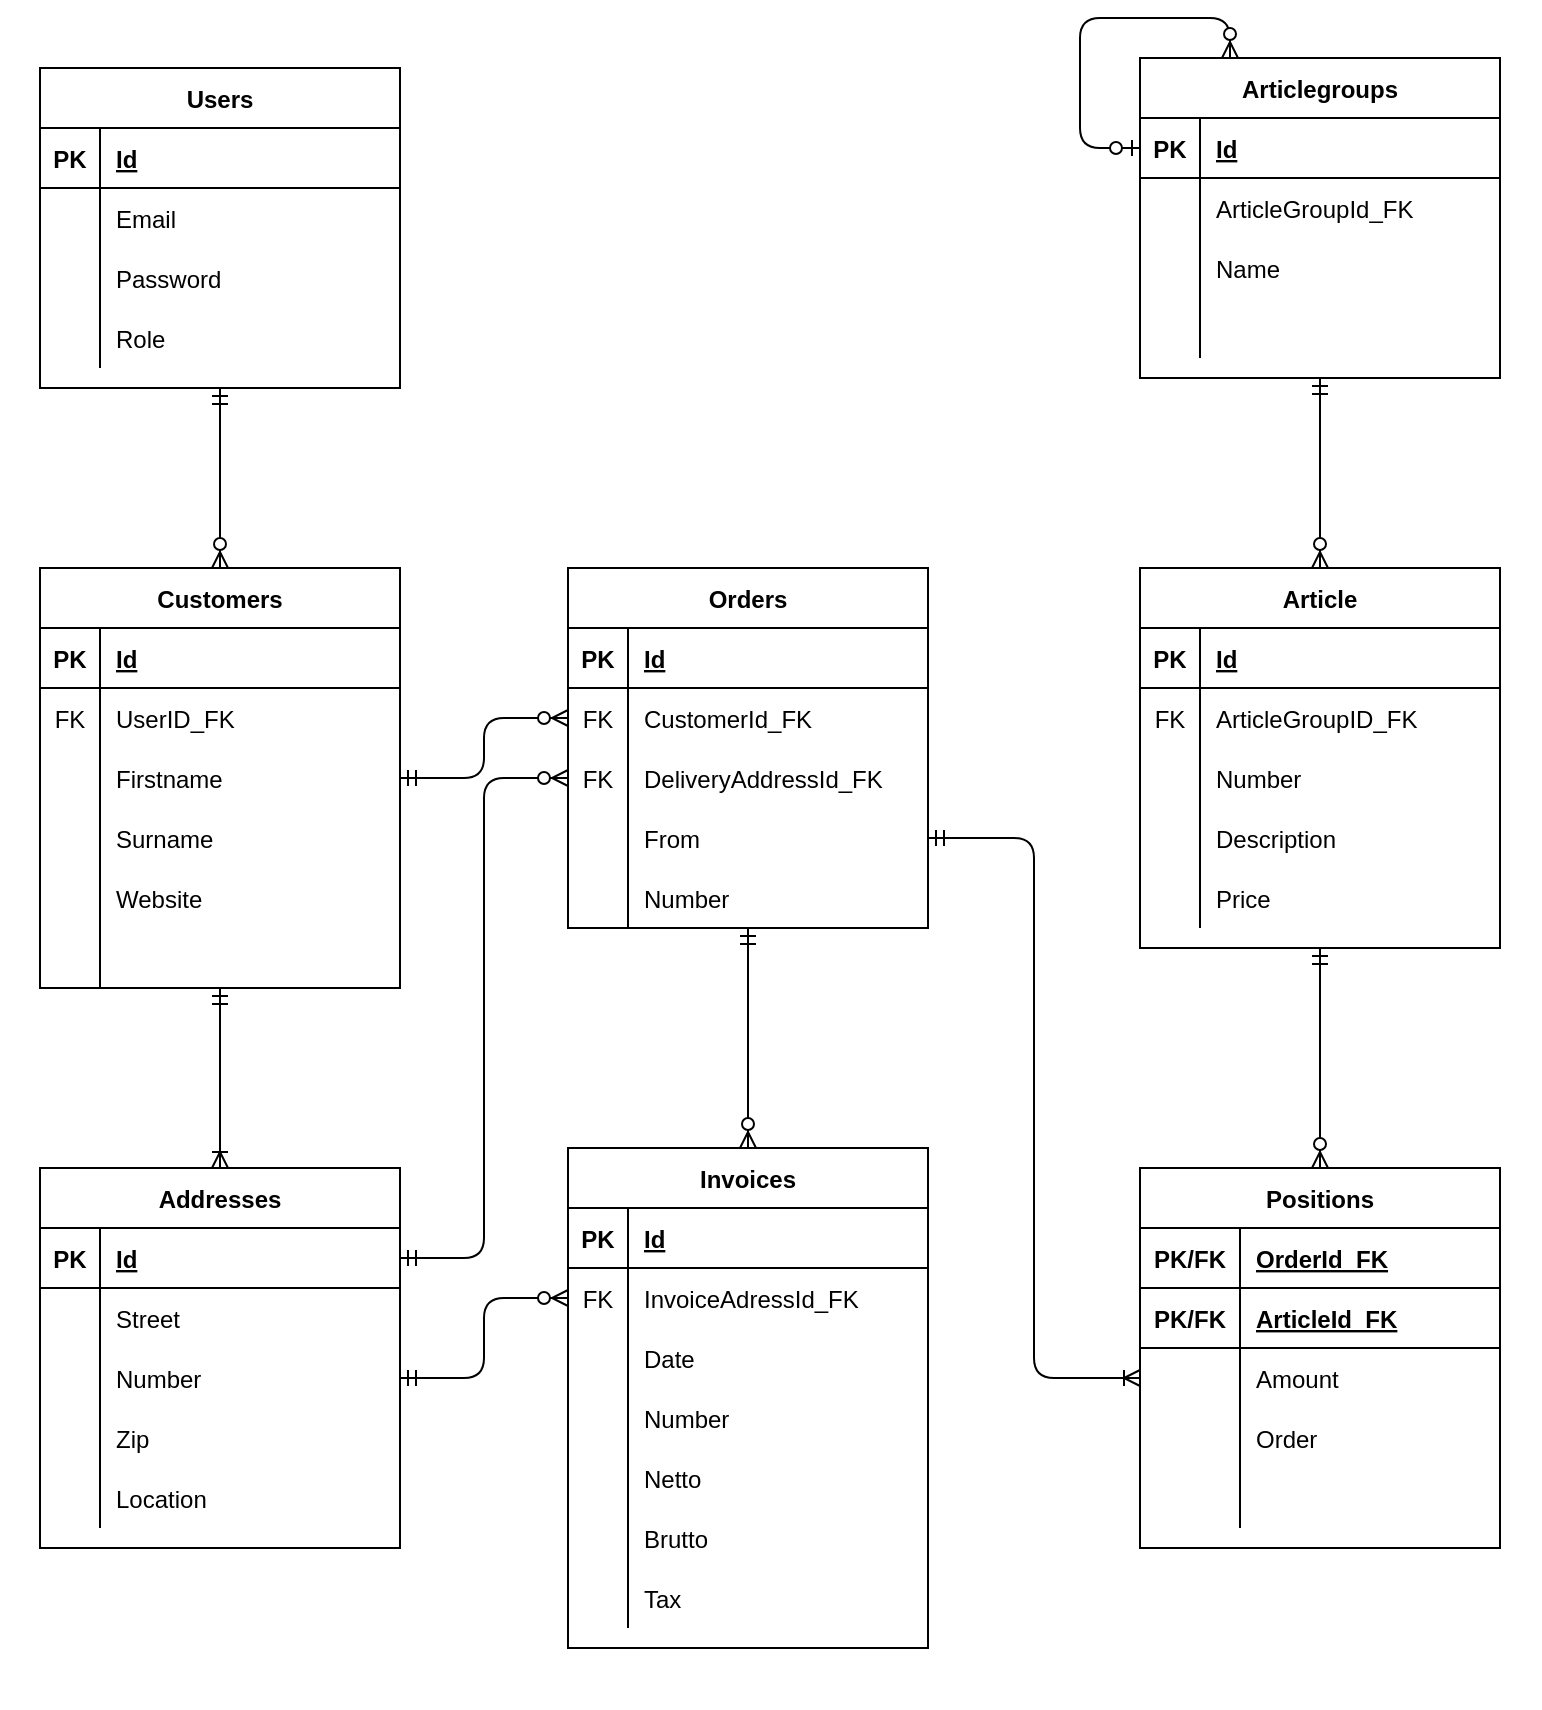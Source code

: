 <mxfile version="14.6.13" type="device"><diagram id="Kxcb5mPNRNc-xJMmo9NH" name="Page-1"><mxGraphModel dx="1086" dy="966" grid="1" gridSize="10" guides="1" tooltips="1" connect="1" arrows="1" fold="1" page="1" pageScale="1" pageWidth="827" pageHeight="1169" background="#FFFFFF" math="0" shadow="0"><root><mxCell id="0"/><mxCell id="1" parent="0"/><mxCell id="Qz95WVvhDqMkeUcf7Vux-3" value="" style="whiteSpace=wrap;html=1;strokeColor=none;" vertex="1" parent="1"><mxGeometry x="40" y="40" width="770" height="850" as="geometry"/></mxCell><mxCell id="u5Si4nMv4X4CJEKf9-_6-3" style="edgeStyle=orthogonalEdgeStyle;orthogonalLoop=1;jettySize=auto;html=1;exitX=0.5;exitY=1;exitDx=0;exitDy=0;entryX=0.5;entryY=0;entryDx=0;entryDy=0;startArrow=ERmandOne;startFill=0;endArrow=ERzeroToMany;endFill=1;" parent="1" source="sY8IPtH4UnmS44psFLrr-1" target="sY8IPtH4UnmS44psFLrr-14" edge="1"><mxGeometry relative="1" as="geometry"/></mxCell><mxCell id="sY8IPtH4UnmS44psFLrr-1" value="Users" style="shape=table;startSize=30;container=1;collapsible=1;childLayout=tableLayout;fixedRows=1;rowLines=0;fontStyle=1;align=center;resizeLast=1;" parent="1" vertex="1"><mxGeometry x="60" y="70" width="180" height="160" as="geometry"/></mxCell><mxCell id="sY8IPtH4UnmS44psFLrr-2" value="" style="shape=partialRectangle;collapsible=0;dropTarget=0;pointerEvents=0;fillColor=none;top=0;left=0;bottom=1;right=0;points=[[0,0.5],[1,0.5]];portConstraint=eastwest;" parent="sY8IPtH4UnmS44psFLrr-1" vertex="1"><mxGeometry y="30" width="180" height="30" as="geometry"/></mxCell><mxCell id="sY8IPtH4UnmS44psFLrr-3" value="PK" style="shape=partialRectangle;connectable=0;fillColor=none;top=0;left=0;bottom=0;right=0;fontStyle=1;overflow=hidden;" parent="sY8IPtH4UnmS44psFLrr-2" vertex="1"><mxGeometry width="30" height="30" as="geometry"/></mxCell><mxCell id="sY8IPtH4UnmS44psFLrr-4" value="Id" style="shape=partialRectangle;connectable=0;fillColor=none;top=0;left=0;bottom=0;right=0;align=left;spacingLeft=6;fontStyle=5;overflow=hidden;" parent="sY8IPtH4UnmS44psFLrr-2" vertex="1"><mxGeometry x="30" width="150" height="30" as="geometry"/></mxCell><mxCell id="sY8IPtH4UnmS44psFLrr-5" value="" style="shape=partialRectangle;collapsible=0;dropTarget=0;pointerEvents=0;fillColor=none;top=0;left=0;bottom=0;right=0;points=[[0,0.5],[1,0.5]];portConstraint=eastwest;" parent="sY8IPtH4UnmS44psFLrr-1" vertex="1"><mxGeometry y="60" width="180" height="30" as="geometry"/></mxCell><mxCell id="sY8IPtH4UnmS44psFLrr-6" value="" style="shape=partialRectangle;connectable=0;fillColor=none;top=0;left=0;bottom=0;right=0;editable=1;overflow=hidden;" parent="sY8IPtH4UnmS44psFLrr-5" vertex="1"><mxGeometry width="30" height="30" as="geometry"/></mxCell><mxCell id="sY8IPtH4UnmS44psFLrr-7" value="Email" style="shape=partialRectangle;connectable=0;fillColor=none;top=0;left=0;bottom=0;right=0;align=left;spacingLeft=6;overflow=hidden;" parent="sY8IPtH4UnmS44psFLrr-5" vertex="1"><mxGeometry x="30" width="150" height="30" as="geometry"/></mxCell><mxCell id="sY8IPtH4UnmS44psFLrr-8" value="" style="shape=partialRectangle;collapsible=0;dropTarget=0;pointerEvents=0;fillColor=none;top=0;left=0;bottom=0;right=0;points=[[0,0.5],[1,0.5]];portConstraint=eastwest;" parent="sY8IPtH4UnmS44psFLrr-1" vertex="1"><mxGeometry y="90" width="180" height="30" as="geometry"/></mxCell><mxCell id="sY8IPtH4UnmS44psFLrr-9" value="" style="shape=partialRectangle;connectable=0;fillColor=none;top=0;left=0;bottom=0;right=0;editable=1;overflow=hidden;" parent="sY8IPtH4UnmS44psFLrr-8" vertex="1"><mxGeometry width="30" height="30" as="geometry"/></mxCell><mxCell id="sY8IPtH4UnmS44psFLrr-10" value="Password" style="shape=partialRectangle;connectable=0;fillColor=none;top=0;left=0;bottom=0;right=0;align=left;spacingLeft=6;overflow=hidden;" parent="sY8IPtH4UnmS44psFLrr-8" vertex="1"><mxGeometry x="30" width="150" height="30" as="geometry"/></mxCell><mxCell id="sY8IPtH4UnmS44psFLrr-11" value="" style="shape=partialRectangle;collapsible=0;dropTarget=0;pointerEvents=0;fillColor=none;top=0;left=0;bottom=0;right=0;points=[[0,0.5],[1,0.5]];portConstraint=eastwest;" parent="sY8IPtH4UnmS44psFLrr-1" vertex="1"><mxGeometry y="120" width="180" height="30" as="geometry"/></mxCell><mxCell id="sY8IPtH4UnmS44psFLrr-12" value="" style="shape=partialRectangle;connectable=0;fillColor=none;top=0;left=0;bottom=0;right=0;editable=1;overflow=hidden;" parent="sY8IPtH4UnmS44psFLrr-11" vertex="1"><mxGeometry width="30" height="30" as="geometry"/></mxCell><mxCell id="sY8IPtH4UnmS44psFLrr-13" value="Role" style="shape=partialRectangle;connectable=0;fillColor=none;top=0;left=0;bottom=0;right=0;align=left;spacingLeft=6;overflow=hidden;" parent="sY8IPtH4UnmS44psFLrr-11" vertex="1"><mxGeometry x="30" width="150" height="30" as="geometry"/></mxCell><mxCell id="sY8IPtH4UnmS44psFLrr-14" value="Customers" style="shape=table;startSize=30;container=1;collapsible=1;childLayout=tableLayout;fixedRows=1;rowLines=0;fontStyle=1;align=center;resizeLast=1;" parent="1" vertex="1"><mxGeometry x="60" y="320" width="180" height="210" as="geometry"/></mxCell><mxCell id="sY8IPtH4UnmS44psFLrr-15" value="" style="shape=partialRectangle;collapsible=0;dropTarget=0;pointerEvents=0;fillColor=none;top=0;left=0;bottom=1;right=0;points=[[0,0.5],[1,0.5]];portConstraint=eastwest;" parent="sY8IPtH4UnmS44psFLrr-14" vertex="1"><mxGeometry y="30" width="180" height="30" as="geometry"/></mxCell><mxCell id="sY8IPtH4UnmS44psFLrr-16" value="PK" style="shape=partialRectangle;connectable=0;fillColor=none;top=0;left=0;bottom=0;right=0;fontStyle=1;overflow=hidden;" parent="sY8IPtH4UnmS44psFLrr-15" vertex="1"><mxGeometry width="30" height="30" as="geometry"/></mxCell><mxCell id="sY8IPtH4UnmS44psFLrr-17" value="Id" style="shape=partialRectangle;connectable=0;fillColor=none;top=0;left=0;bottom=0;right=0;align=left;spacingLeft=6;fontStyle=5;overflow=hidden;" parent="sY8IPtH4UnmS44psFLrr-15" vertex="1"><mxGeometry x="30" width="150" height="30" as="geometry"/></mxCell><mxCell id="sY8IPtH4UnmS44psFLrr-18" value="" style="shape=partialRectangle;collapsible=0;dropTarget=0;pointerEvents=0;top=0;left=0;bottom=0;right=0;points=[[0,0.5],[1,0.5]];portConstraint=eastwest;fillColor=none;" parent="sY8IPtH4UnmS44psFLrr-14" vertex="1"><mxGeometry y="60" width="180" height="30" as="geometry"/></mxCell><mxCell id="sY8IPtH4UnmS44psFLrr-19" value="FK" style="shape=partialRectangle;connectable=0;fillColor=none;top=0;left=0;bottom=0;right=0;editable=1;overflow=hidden;" parent="sY8IPtH4UnmS44psFLrr-18" vertex="1"><mxGeometry width="30" height="30" as="geometry"/></mxCell><mxCell id="sY8IPtH4UnmS44psFLrr-20" value="UserID_FK" style="shape=partialRectangle;connectable=0;fillColor=none;top=0;left=0;bottom=0;right=0;align=left;spacingLeft=6;overflow=hidden;" parent="sY8IPtH4UnmS44psFLrr-18" vertex="1"><mxGeometry x="30" width="150" height="30" as="geometry"/></mxCell><mxCell id="sY8IPtH4UnmS44psFLrr-21" value="" style="shape=partialRectangle;collapsible=0;dropTarget=0;pointerEvents=0;fillColor=none;top=0;left=0;bottom=0;right=0;points=[[0,0.5],[1,0.5]];portConstraint=eastwest;" parent="sY8IPtH4UnmS44psFLrr-14" vertex="1"><mxGeometry y="90" width="180" height="30" as="geometry"/></mxCell><mxCell id="sY8IPtH4UnmS44psFLrr-22" value="" style="shape=partialRectangle;connectable=0;fillColor=none;top=0;left=0;bottom=0;right=0;editable=1;overflow=hidden;" parent="sY8IPtH4UnmS44psFLrr-21" vertex="1"><mxGeometry width="30" height="30" as="geometry"/></mxCell><mxCell id="sY8IPtH4UnmS44psFLrr-23" value="Firstname" style="shape=partialRectangle;connectable=0;fillColor=none;top=0;left=0;bottom=0;right=0;align=left;spacingLeft=6;overflow=hidden;" parent="sY8IPtH4UnmS44psFLrr-21" vertex="1"><mxGeometry x="30" width="150" height="30" as="geometry"/></mxCell><mxCell id="sY8IPtH4UnmS44psFLrr-24" value="" style="shape=partialRectangle;collapsible=0;dropTarget=0;pointerEvents=0;fillColor=none;top=0;left=0;bottom=0;right=0;points=[[0,0.5],[1,0.5]];portConstraint=eastwest;" parent="sY8IPtH4UnmS44psFLrr-14" vertex="1"><mxGeometry y="120" width="180" height="30" as="geometry"/></mxCell><mxCell id="sY8IPtH4UnmS44psFLrr-25" value="" style="shape=partialRectangle;connectable=0;fillColor=none;top=0;left=0;bottom=0;right=0;editable=1;overflow=hidden;" parent="sY8IPtH4UnmS44psFLrr-24" vertex="1"><mxGeometry width="30" height="30" as="geometry"/></mxCell><mxCell id="sY8IPtH4UnmS44psFLrr-26" value="Surname" style="shape=partialRectangle;connectable=0;fillColor=none;top=0;left=0;bottom=0;right=0;align=left;spacingLeft=6;overflow=hidden;" parent="sY8IPtH4UnmS44psFLrr-24" vertex="1"><mxGeometry x="30" width="150" height="30" as="geometry"/></mxCell><mxCell id="sY8IPtH4UnmS44psFLrr-27" value="" style="shape=partialRectangle;collapsible=0;dropTarget=0;pointerEvents=0;fillColor=none;top=0;left=0;bottom=0;right=0;points=[[0,0.5],[1,0.5]];portConstraint=eastwest;" parent="sY8IPtH4UnmS44psFLrr-14" vertex="1"><mxGeometry y="150" width="180" height="30" as="geometry"/></mxCell><mxCell id="sY8IPtH4UnmS44psFLrr-28" value="" style="shape=partialRectangle;connectable=0;fillColor=none;top=0;left=0;bottom=0;right=0;editable=1;overflow=hidden;" parent="sY8IPtH4UnmS44psFLrr-27" vertex="1"><mxGeometry width="30" height="30" as="geometry"/></mxCell><mxCell id="sY8IPtH4UnmS44psFLrr-29" value="Website" style="shape=partialRectangle;connectable=0;fillColor=none;top=0;left=0;bottom=0;right=0;align=left;spacingLeft=6;overflow=hidden;" parent="sY8IPtH4UnmS44psFLrr-27" vertex="1"><mxGeometry x="30" width="150" height="30" as="geometry"/></mxCell><mxCell id="sY8IPtH4UnmS44psFLrr-30" value="" style="shape=partialRectangle;collapsible=0;dropTarget=0;pointerEvents=0;fillColor=none;top=0;left=0;bottom=0;right=0;points=[[0,0.5],[1,0.5]];portConstraint=eastwest;" parent="sY8IPtH4UnmS44psFLrr-14" vertex="1"><mxGeometry y="180" width="180" height="30" as="geometry"/></mxCell><mxCell id="sY8IPtH4UnmS44psFLrr-31" value="" style="shape=partialRectangle;connectable=0;fillColor=none;top=0;left=0;bottom=0;right=0;editable=1;overflow=hidden;" parent="sY8IPtH4UnmS44psFLrr-30" vertex="1"><mxGeometry width="30" height="30" as="geometry"/></mxCell><mxCell id="sY8IPtH4UnmS44psFLrr-32" value="" style="shape=partialRectangle;connectable=0;fillColor=none;top=0;left=0;bottom=0;right=0;align=left;spacingLeft=6;overflow=hidden;" parent="sY8IPtH4UnmS44psFLrr-30" vertex="1"><mxGeometry x="30" width="150" height="30" as="geometry"/></mxCell><mxCell id="sY8IPtH4UnmS44psFLrr-46" value="Addresses" style="shape=table;startSize=30;container=1;collapsible=1;childLayout=tableLayout;fixedRows=1;rowLines=0;fontStyle=1;align=center;resizeLast=1;" parent="1" vertex="1"><mxGeometry x="60" y="620" width="180" height="190" as="geometry"/></mxCell><mxCell id="sY8IPtH4UnmS44psFLrr-47" value="" style="shape=partialRectangle;collapsible=0;dropTarget=0;pointerEvents=0;fillColor=none;top=0;left=0;bottom=1;right=0;points=[[0,0.5],[1,0.5]];portConstraint=eastwest;" parent="sY8IPtH4UnmS44psFLrr-46" vertex="1"><mxGeometry y="30" width="180" height="30" as="geometry"/></mxCell><mxCell id="sY8IPtH4UnmS44psFLrr-48" value="PK" style="shape=partialRectangle;connectable=0;fillColor=none;top=0;left=0;bottom=0;right=0;fontStyle=1;overflow=hidden;" parent="sY8IPtH4UnmS44psFLrr-47" vertex="1"><mxGeometry width="30" height="30" as="geometry"/></mxCell><mxCell id="sY8IPtH4UnmS44psFLrr-49" value="Id" style="shape=partialRectangle;connectable=0;fillColor=none;top=0;left=0;bottom=0;right=0;align=left;spacingLeft=6;fontStyle=5;overflow=hidden;" parent="sY8IPtH4UnmS44psFLrr-47" vertex="1"><mxGeometry x="30" width="150" height="30" as="geometry"/></mxCell><mxCell id="sY8IPtH4UnmS44psFLrr-50" value="" style="shape=partialRectangle;collapsible=0;dropTarget=0;pointerEvents=0;fillColor=none;top=0;left=0;bottom=0;right=0;points=[[0,0.5],[1,0.5]];portConstraint=eastwest;" parent="sY8IPtH4UnmS44psFLrr-46" vertex="1"><mxGeometry y="60" width="180" height="30" as="geometry"/></mxCell><mxCell id="sY8IPtH4UnmS44psFLrr-51" value="" style="shape=partialRectangle;connectable=0;fillColor=none;top=0;left=0;bottom=0;right=0;editable=1;overflow=hidden;" parent="sY8IPtH4UnmS44psFLrr-50" vertex="1"><mxGeometry width="30" height="30" as="geometry"/></mxCell><mxCell id="sY8IPtH4UnmS44psFLrr-52" value="Street" style="shape=partialRectangle;connectable=0;fillColor=none;top=0;left=0;bottom=0;right=0;align=left;spacingLeft=6;overflow=hidden;" parent="sY8IPtH4UnmS44psFLrr-50" vertex="1"><mxGeometry x="30" width="150" height="30" as="geometry"/></mxCell><mxCell id="sY8IPtH4UnmS44psFLrr-53" value="" style="shape=partialRectangle;collapsible=0;dropTarget=0;pointerEvents=0;fillColor=none;top=0;left=0;bottom=0;right=0;points=[[0,0.5],[1,0.5]];portConstraint=eastwest;" parent="sY8IPtH4UnmS44psFLrr-46" vertex="1"><mxGeometry y="90" width="180" height="30" as="geometry"/></mxCell><mxCell id="sY8IPtH4UnmS44psFLrr-54" value="" style="shape=partialRectangle;connectable=0;fillColor=none;top=0;left=0;bottom=0;right=0;editable=1;overflow=hidden;" parent="sY8IPtH4UnmS44psFLrr-53" vertex="1"><mxGeometry width="30" height="30" as="geometry"/></mxCell><mxCell id="sY8IPtH4UnmS44psFLrr-55" value="Number" style="shape=partialRectangle;connectable=0;fillColor=none;top=0;left=0;bottom=0;right=0;align=left;spacingLeft=6;overflow=hidden;" parent="sY8IPtH4UnmS44psFLrr-53" vertex="1"><mxGeometry x="30" width="150" height="30" as="geometry"/></mxCell><mxCell id="sY8IPtH4UnmS44psFLrr-56" value="" style="shape=partialRectangle;collapsible=0;dropTarget=0;pointerEvents=0;fillColor=none;top=0;left=0;bottom=0;right=0;points=[[0,0.5],[1,0.5]];portConstraint=eastwest;" parent="sY8IPtH4UnmS44psFLrr-46" vertex="1"><mxGeometry y="120" width="180" height="30" as="geometry"/></mxCell><mxCell id="sY8IPtH4UnmS44psFLrr-57" value="" style="shape=partialRectangle;connectable=0;fillColor=none;top=0;left=0;bottom=0;right=0;editable=1;overflow=hidden;" parent="sY8IPtH4UnmS44psFLrr-56" vertex="1"><mxGeometry width="30" height="30" as="geometry"/></mxCell><mxCell id="sY8IPtH4UnmS44psFLrr-58" value="Zip" style="shape=partialRectangle;connectable=0;fillColor=none;top=0;left=0;bottom=0;right=0;align=left;spacingLeft=6;overflow=hidden;" parent="sY8IPtH4UnmS44psFLrr-56" vertex="1"><mxGeometry x="30" width="150" height="30" as="geometry"/></mxCell><mxCell id="1gwZKaZB-Pj50BOjVo-m-11" value="" style="shape=partialRectangle;collapsible=0;dropTarget=0;pointerEvents=0;fillColor=none;top=0;left=0;bottom=0;right=0;points=[[0,0.5],[1,0.5]];portConstraint=eastwest;" parent="sY8IPtH4UnmS44psFLrr-46" vertex="1"><mxGeometry y="150" width="180" height="30" as="geometry"/></mxCell><mxCell id="1gwZKaZB-Pj50BOjVo-m-12" value="" style="shape=partialRectangle;connectable=0;fillColor=none;top=0;left=0;bottom=0;right=0;editable=1;overflow=hidden;" parent="1gwZKaZB-Pj50BOjVo-m-11" vertex="1"><mxGeometry width="30" height="30" as="geometry"/></mxCell><mxCell id="1gwZKaZB-Pj50BOjVo-m-13" value="Location" style="shape=partialRectangle;connectable=0;fillColor=none;top=0;left=0;bottom=0;right=0;align=left;spacingLeft=6;overflow=hidden;" parent="1gwZKaZB-Pj50BOjVo-m-11" vertex="1"><mxGeometry x="30" width="150" height="30" as="geometry"/></mxCell><mxCell id="u5Si4nMv4X4CJEKf9-_6-6" style="edgeStyle=orthogonalEdgeStyle;orthogonalLoop=1;jettySize=auto;html=1;exitX=0.5;exitY=1;exitDx=0;exitDy=0;entryX=0.5;entryY=0;entryDx=0;entryDy=0;startArrow=ERmandOne;startFill=0;endArrow=ERzeroToMany;endFill=1;" parent="1" source="sY8IPtH4UnmS44psFLrr-59" target="sY8IPtH4UnmS44psFLrr-72" edge="1"><mxGeometry relative="1" as="geometry"/></mxCell><mxCell id="sY8IPtH4UnmS44psFLrr-59" value="Orders" style="shape=table;startSize=30;container=1;collapsible=1;childLayout=tableLayout;fixedRows=1;rowLines=0;fontStyle=1;align=center;resizeLast=1;" parent="1" vertex="1"><mxGeometry x="324" y="320" width="180" height="180" as="geometry"/></mxCell><mxCell id="sY8IPtH4UnmS44psFLrr-60" value="" style="shape=partialRectangle;collapsible=0;dropTarget=0;pointerEvents=0;fillColor=none;top=0;left=0;bottom=1;right=0;points=[[0,0.5],[1,0.5]];portConstraint=eastwest;" parent="sY8IPtH4UnmS44psFLrr-59" vertex="1"><mxGeometry y="30" width="180" height="30" as="geometry"/></mxCell><mxCell id="sY8IPtH4UnmS44psFLrr-61" value="PK" style="shape=partialRectangle;connectable=0;fillColor=none;top=0;left=0;bottom=0;right=0;fontStyle=1;overflow=hidden;" parent="sY8IPtH4UnmS44psFLrr-60" vertex="1"><mxGeometry width="30" height="30" as="geometry"/></mxCell><mxCell id="sY8IPtH4UnmS44psFLrr-62" value="Id" style="shape=partialRectangle;connectable=0;fillColor=none;top=0;left=0;bottom=0;right=0;align=left;spacingLeft=6;fontStyle=5;overflow=hidden;" parent="sY8IPtH4UnmS44psFLrr-60" vertex="1"><mxGeometry x="30" width="150" height="30" as="geometry"/></mxCell><mxCell id="1gwZKaZB-Pj50BOjVo-m-5" value="" style="shape=partialRectangle;collapsible=0;dropTarget=0;pointerEvents=0;fillColor=none;top=0;left=0;bottom=0;right=0;points=[[0,0.5],[1,0.5]];portConstraint=eastwest;" parent="sY8IPtH4UnmS44psFLrr-59" vertex="1"><mxGeometry y="60" width="180" height="30" as="geometry"/></mxCell><mxCell id="1gwZKaZB-Pj50BOjVo-m-6" value="FK" style="shape=partialRectangle;connectable=0;fillColor=none;top=0;left=0;bottom=0;right=0;fontStyle=0;overflow=hidden;" parent="1gwZKaZB-Pj50BOjVo-m-5" vertex="1"><mxGeometry width="30" height="30" as="geometry"/></mxCell><mxCell id="1gwZKaZB-Pj50BOjVo-m-7" value="CustomerId_FK" style="shape=partialRectangle;connectable=0;fillColor=none;top=0;left=0;bottom=0;right=0;align=left;spacingLeft=6;fontStyle=0;overflow=hidden;" parent="1gwZKaZB-Pj50BOjVo-m-5" vertex="1"><mxGeometry x="30" width="150" height="30" as="geometry"/></mxCell><mxCell id="1gwZKaZB-Pj50BOjVo-m-14" value="" style="shape=partialRectangle;collapsible=0;dropTarget=0;pointerEvents=0;fillColor=none;top=0;left=0;bottom=0;right=0;points=[[0,0.5],[1,0.5]];portConstraint=eastwest;" parent="sY8IPtH4UnmS44psFLrr-59" vertex="1"><mxGeometry y="90" width="180" height="30" as="geometry"/></mxCell><mxCell id="1gwZKaZB-Pj50BOjVo-m-15" value="FK" style="shape=partialRectangle;connectable=0;fillColor=none;top=0;left=0;bottom=0;right=0;fontStyle=0;overflow=hidden;" parent="1gwZKaZB-Pj50BOjVo-m-14" vertex="1"><mxGeometry width="30" height="30" as="geometry"/></mxCell><mxCell id="1gwZKaZB-Pj50BOjVo-m-16" value="DeliveryAddressId_FK" style="shape=partialRectangle;connectable=0;fillColor=none;top=0;left=0;bottom=0;right=0;align=left;spacingLeft=6;fontStyle=0;overflow=hidden;" parent="1gwZKaZB-Pj50BOjVo-m-14" vertex="1"><mxGeometry x="30" width="150" height="30" as="geometry"/></mxCell><mxCell id="sY8IPtH4UnmS44psFLrr-63" value="" style="shape=partialRectangle;collapsible=0;dropTarget=0;pointerEvents=0;fillColor=none;top=0;left=0;bottom=0;right=0;points=[[0,0.5],[1,0.5]];portConstraint=eastwest;" parent="sY8IPtH4UnmS44psFLrr-59" vertex="1"><mxGeometry y="120" width="180" height="30" as="geometry"/></mxCell><mxCell id="sY8IPtH4UnmS44psFLrr-64" value="" style="shape=partialRectangle;connectable=0;fillColor=none;top=0;left=0;bottom=0;right=0;editable=1;overflow=hidden;" parent="sY8IPtH4UnmS44psFLrr-63" vertex="1"><mxGeometry width="30" height="30" as="geometry"/></mxCell><mxCell id="sY8IPtH4UnmS44psFLrr-65" value="From" style="shape=partialRectangle;connectable=0;fillColor=none;top=0;left=0;bottom=0;right=0;align=left;spacingLeft=6;overflow=hidden;" parent="sY8IPtH4UnmS44psFLrr-63" vertex="1"><mxGeometry x="30" width="150" height="30" as="geometry"/></mxCell><mxCell id="sY8IPtH4UnmS44psFLrr-66" value="" style="shape=partialRectangle;collapsible=0;dropTarget=0;pointerEvents=0;fillColor=none;top=0;left=0;bottom=0;right=0;points=[[0,0.5],[1,0.5]];portConstraint=eastwest;" parent="sY8IPtH4UnmS44psFLrr-59" vertex="1"><mxGeometry y="150" width="180" height="30" as="geometry"/></mxCell><mxCell id="sY8IPtH4UnmS44psFLrr-67" value="" style="shape=partialRectangle;connectable=0;fillColor=none;top=0;left=0;bottom=0;right=0;editable=1;overflow=hidden;" parent="sY8IPtH4UnmS44psFLrr-66" vertex="1"><mxGeometry width="30" height="30" as="geometry"/></mxCell><mxCell id="sY8IPtH4UnmS44psFLrr-68" value="Number" style="shape=partialRectangle;connectable=0;fillColor=none;top=0;left=0;bottom=0;right=0;align=left;spacingLeft=6;overflow=hidden;" parent="sY8IPtH4UnmS44psFLrr-66" vertex="1"><mxGeometry x="30" width="150" height="30" as="geometry"/></mxCell><mxCell id="sY8IPtH4UnmS44psFLrr-72" value="Invoices" style="shape=table;startSize=30;container=1;collapsible=1;childLayout=tableLayout;fixedRows=1;rowLines=0;fontStyle=1;align=center;resizeLast=1;" parent="1" vertex="1"><mxGeometry x="324" y="610" width="180" height="250" as="geometry"/></mxCell><mxCell id="sY8IPtH4UnmS44psFLrr-73" value="" style="shape=partialRectangle;collapsible=0;dropTarget=0;pointerEvents=0;fillColor=none;top=0;left=0;bottom=1;right=0;points=[[0,0.5],[1,0.5]];portConstraint=eastwest;" parent="sY8IPtH4UnmS44psFLrr-72" vertex="1"><mxGeometry y="30" width="180" height="30" as="geometry"/></mxCell><mxCell id="sY8IPtH4UnmS44psFLrr-74" value="PK" style="shape=partialRectangle;connectable=0;fillColor=none;top=0;left=0;bottom=0;right=0;fontStyle=1;overflow=hidden;" parent="sY8IPtH4UnmS44psFLrr-73" vertex="1"><mxGeometry width="30" height="30" as="geometry"/></mxCell><mxCell id="sY8IPtH4UnmS44psFLrr-75" value="Id" style="shape=partialRectangle;connectable=0;fillColor=none;top=0;left=0;bottom=0;right=0;align=left;spacingLeft=6;fontStyle=5;overflow=hidden;" parent="sY8IPtH4UnmS44psFLrr-73" vertex="1"><mxGeometry x="30" width="150" height="30" as="geometry"/></mxCell><mxCell id="1gwZKaZB-Pj50BOjVo-m-17" value="" style="shape=partialRectangle;collapsible=0;dropTarget=0;pointerEvents=0;fillColor=none;top=0;left=0;bottom=0;right=0;points=[[0,0.5],[1,0.5]];portConstraint=eastwest;" parent="sY8IPtH4UnmS44psFLrr-72" vertex="1"><mxGeometry y="60" width="180" height="30" as="geometry"/></mxCell><mxCell id="1gwZKaZB-Pj50BOjVo-m-18" value="FK" style="shape=partialRectangle;connectable=0;fillColor=none;top=0;left=0;bottom=0;right=0;fontStyle=0;overflow=hidden;" parent="1gwZKaZB-Pj50BOjVo-m-17" vertex="1"><mxGeometry width="30" height="30" as="geometry"/></mxCell><mxCell id="1gwZKaZB-Pj50BOjVo-m-19" value="InvoiceAdressId_FK" style="shape=partialRectangle;connectable=0;fillColor=none;top=0;left=0;bottom=0;right=0;align=left;spacingLeft=6;fontStyle=0;overflow=hidden;" parent="1gwZKaZB-Pj50BOjVo-m-17" vertex="1"><mxGeometry x="30" width="150" height="30" as="geometry"/></mxCell><mxCell id="sY8IPtH4UnmS44psFLrr-76" value="" style="shape=partialRectangle;collapsible=0;dropTarget=0;pointerEvents=0;fillColor=none;top=0;left=0;bottom=0;right=0;points=[[0,0.5],[1,0.5]];portConstraint=eastwest;" parent="sY8IPtH4UnmS44psFLrr-72" vertex="1"><mxGeometry y="90" width="180" height="30" as="geometry"/></mxCell><mxCell id="sY8IPtH4UnmS44psFLrr-77" value="" style="shape=partialRectangle;connectable=0;fillColor=none;top=0;left=0;bottom=0;right=0;editable=1;overflow=hidden;" parent="sY8IPtH4UnmS44psFLrr-76" vertex="1"><mxGeometry width="30" height="30" as="geometry"/></mxCell><mxCell id="sY8IPtH4UnmS44psFLrr-78" value="Date" style="shape=partialRectangle;connectable=0;fillColor=none;top=0;left=0;bottom=0;right=0;align=left;spacingLeft=6;overflow=hidden;" parent="sY8IPtH4UnmS44psFLrr-76" vertex="1"><mxGeometry x="30" width="150" height="30" as="geometry"/></mxCell><mxCell id="sY8IPtH4UnmS44psFLrr-79" value="" style="shape=partialRectangle;collapsible=0;dropTarget=0;pointerEvents=0;fillColor=none;top=0;left=0;bottom=0;right=0;points=[[0,0.5],[1,0.5]];portConstraint=eastwest;" parent="sY8IPtH4UnmS44psFLrr-72" vertex="1"><mxGeometry y="120" width="180" height="30" as="geometry"/></mxCell><mxCell id="sY8IPtH4UnmS44psFLrr-80" value="" style="shape=partialRectangle;connectable=0;fillColor=none;top=0;left=0;bottom=0;right=0;editable=1;overflow=hidden;" parent="sY8IPtH4UnmS44psFLrr-79" vertex="1"><mxGeometry width="30" height="30" as="geometry"/></mxCell><mxCell id="sY8IPtH4UnmS44psFLrr-81" value="Number" style="shape=partialRectangle;connectable=0;fillColor=none;top=0;left=0;bottom=0;right=0;align=left;spacingLeft=6;overflow=hidden;" parent="sY8IPtH4UnmS44psFLrr-79" vertex="1"><mxGeometry x="30" width="150" height="30" as="geometry"/></mxCell><mxCell id="sY8IPtH4UnmS44psFLrr-82" value="" style="shape=partialRectangle;collapsible=0;dropTarget=0;pointerEvents=0;fillColor=none;top=0;left=0;bottom=0;right=0;points=[[0,0.5],[1,0.5]];portConstraint=eastwest;" parent="sY8IPtH4UnmS44psFLrr-72" vertex="1"><mxGeometry y="150" width="180" height="30" as="geometry"/></mxCell><mxCell id="sY8IPtH4UnmS44psFLrr-83" value="" style="shape=partialRectangle;connectable=0;fillColor=none;top=0;left=0;bottom=0;right=0;editable=1;overflow=hidden;" parent="sY8IPtH4UnmS44psFLrr-82" vertex="1"><mxGeometry width="30" height="30" as="geometry"/></mxCell><mxCell id="sY8IPtH4UnmS44psFLrr-84" value="Netto" style="shape=partialRectangle;connectable=0;fillColor=none;top=0;left=0;bottom=0;right=0;align=left;spacingLeft=6;overflow=hidden;" parent="sY8IPtH4UnmS44psFLrr-82" vertex="1"><mxGeometry x="30" width="150" height="30" as="geometry"/></mxCell><mxCell id="1gwZKaZB-Pj50BOjVo-m-20" value="" style="shape=partialRectangle;collapsible=0;dropTarget=0;pointerEvents=0;fillColor=none;top=0;left=0;bottom=0;right=0;points=[[0,0.5],[1,0.5]];portConstraint=eastwest;" parent="sY8IPtH4UnmS44psFLrr-72" vertex="1"><mxGeometry y="180" width="180" height="30" as="geometry"/></mxCell><mxCell id="1gwZKaZB-Pj50BOjVo-m-21" value="" style="shape=partialRectangle;connectable=0;fillColor=none;top=0;left=0;bottom=0;right=0;editable=1;overflow=hidden;" parent="1gwZKaZB-Pj50BOjVo-m-20" vertex="1"><mxGeometry width="30" height="30" as="geometry"/></mxCell><mxCell id="1gwZKaZB-Pj50BOjVo-m-22" value="Brutto" style="shape=partialRectangle;connectable=0;fillColor=none;top=0;left=0;bottom=0;right=0;align=left;spacingLeft=6;overflow=hidden;" parent="1gwZKaZB-Pj50BOjVo-m-20" vertex="1"><mxGeometry x="30" width="150" height="30" as="geometry"/></mxCell><mxCell id="1gwZKaZB-Pj50BOjVo-m-23" value="" style="shape=partialRectangle;collapsible=0;dropTarget=0;pointerEvents=0;fillColor=none;top=0;left=0;bottom=0;right=0;points=[[0,0.5],[1,0.5]];portConstraint=eastwest;" parent="sY8IPtH4UnmS44psFLrr-72" vertex="1"><mxGeometry y="210" width="180" height="30" as="geometry"/></mxCell><mxCell id="1gwZKaZB-Pj50BOjVo-m-24" value="" style="shape=partialRectangle;connectable=0;fillColor=none;top=0;left=0;bottom=0;right=0;editable=1;overflow=hidden;" parent="1gwZKaZB-Pj50BOjVo-m-23" vertex="1"><mxGeometry width="30" height="30" as="geometry"/></mxCell><mxCell id="1gwZKaZB-Pj50BOjVo-m-25" value="Tax" style="shape=partialRectangle;connectable=0;fillColor=none;top=0;left=0;bottom=0;right=0;align=left;spacingLeft=6;overflow=hidden;" parent="1gwZKaZB-Pj50BOjVo-m-23" vertex="1"><mxGeometry x="30" width="150" height="30" as="geometry"/></mxCell><mxCell id="sY8IPtH4UnmS44psFLrr-85" value="Positions" style="shape=table;startSize=30;container=1;collapsible=1;childLayout=tableLayout;fixedRows=1;rowLines=0;fontStyle=1;align=center;resizeLast=1;" parent="1" vertex="1"><mxGeometry x="610" y="620" width="180" height="190" as="geometry"/></mxCell><mxCell id="sY8IPtH4UnmS44psFLrr-86" value="" style="shape=partialRectangle;collapsible=0;dropTarget=0;pointerEvents=0;fillColor=none;top=0;left=0;bottom=1;right=0;points=[[0,0.5],[1,0.5]];portConstraint=eastwest;" parent="sY8IPtH4UnmS44psFLrr-85" vertex="1"><mxGeometry y="30" width="180" height="30" as="geometry"/></mxCell><mxCell id="sY8IPtH4UnmS44psFLrr-87" value="PK/FK" style="shape=partialRectangle;connectable=0;fillColor=none;top=0;left=0;bottom=0;right=0;fontStyle=1;overflow=hidden;" parent="sY8IPtH4UnmS44psFLrr-86" vertex="1"><mxGeometry width="50" height="30" as="geometry"/></mxCell><mxCell id="sY8IPtH4UnmS44psFLrr-88" value="OrderId_FK" style="shape=partialRectangle;connectable=0;fillColor=none;top=0;left=0;bottom=0;right=0;align=left;spacingLeft=6;fontStyle=5;overflow=hidden;" parent="sY8IPtH4UnmS44psFLrr-86" vertex="1"><mxGeometry x="50" width="130" height="30" as="geometry"/></mxCell><mxCell id="1gwZKaZB-Pj50BOjVo-m-2" value="" style="shape=partialRectangle;collapsible=0;dropTarget=0;pointerEvents=0;fillColor=none;top=0;left=0;bottom=1;right=0;points=[[0,0.5],[1,0.5]];portConstraint=eastwest;" parent="sY8IPtH4UnmS44psFLrr-85" vertex="1"><mxGeometry y="60" width="180" height="30" as="geometry"/></mxCell><mxCell id="1gwZKaZB-Pj50BOjVo-m-3" value="PK/FK" style="shape=partialRectangle;connectable=0;fillColor=none;top=0;left=0;bottom=0;right=0;fontStyle=1;overflow=hidden;" parent="1gwZKaZB-Pj50BOjVo-m-2" vertex="1"><mxGeometry width="50" height="30" as="geometry"/></mxCell><mxCell id="1gwZKaZB-Pj50BOjVo-m-4" value="ArticleId_FK" style="shape=partialRectangle;connectable=0;fillColor=none;top=0;left=0;bottom=0;right=0;align=left;spacingLeft=6;fontStyle=5;overflow=hidden;" parent="1gwZKaZB-Pj50BOjVo-m-2" vertex="1"><mxGeometry x="50" width="130" height="30" as="geometry"/></mxCell><mxCell id="sY8IPtH4UnmS44psFLrr-89" value="" style="shape=partialRectangle;collapsible=0;dropTarget=0;pointerEvents=0;fillColor=none;top=0;left=0;bottom=0;right=0;points=[[0,0.5],[1,0.5]];portConstraint=eastwest;" parent="sY8IPtH4UnmS44psFLrr-85" vertex="1"><mxGeometry y="90" width="180" height="30" as="geometry"/></mxCell><mxCell id="sY8IPtH4UnmS44psFLrr-90" value="" style="shape=partialRectangle;connectable=0;fillColor=none;top=0;left=0;bottom=0;right=0;editable=1;overflow=hidden;" parent="sY8IPtH4UnmS44psFLrr-89" vertex="1"><mxGeometry width="50" height="30" as="geometry"/></mxCell><mxCell id="sY8IPtH4UnmS44psFLrr-91" value="Amount" style="shape=partialRectangle;connectable=0;fillColor=none;top=0;left=0;bottom=0;right=0;align=left;spacingLeft=6;overflow=hidden;" parent="sY8IPtH4UnmS44psFLrr-89" vertex="1"><mxGeometry x="50" width="130" height="30" as="geometry"/></mxCell><mxCell id="sY8IPtH4UnmS44psFLrr-92" value="" style="shape=partialRectangle;collapsible=0;dropTarget=0;pointerEvents=0;fillColor=none;top=0;left=0;bottom=0;right=0;points=[[0,0.5],[1,0.5]];portConstraint=eastwest;" parent="sY8IPtH4UnmS44psFLrr-85" vertex="1"><mxGeometry y="120" width="180" height="30" as="geometry"/></mxCell><mxCell id="sY8IPtH4UnmS44psFLrr-93" value="" style="shape=partialRectangle;connectable=0;fillColor=none;top=0;left=0;bottom=0;right=0;editable=1;overflow=hidden;" parent="sY8IPtH4UnmS44psFLrr-92" vertex="1"><mxGeometry width="50" height="30" as="geometry"/></mxCell><mxCell id="sY8IPtH4UnmS44psFLrr-94" value="Order" style="shape=partialRectangle;connectable=0;fillColor=none;top=0;left=0;bottom=0;right=0;align=left;spacingLeft=6;overflow=hidden;" parent="sY8IPtH4UnmS44psFLrr-92" vertex="1"><mxGeometry x="50" width="130" height="30" as="geometry"/></mxCell><mxCell id="sY8IPtH4UnmS44psFLrr-95" value="" style="shape=partialRectangle;collapsible=0;dropTarget=0;pointerEvents=0;fillColor=none;top=0;left=0;bottom=0;right=0;points=[[0,0.5],[1,0.5]];portConstraint=eastwest;" parent="sY8IPtH4UnmS44psFLrr-85" vertex="1"><mxGeometry y="150" width="180" height="30" as="geometry"/></mxCell><mxCell id="sY8IPtH4UnmS44psFLrr-96" value="" style="shape=partialRectangle;connectable=0;fillColor=none;top=0;left=0;bottom=0;right=0;editable=1;overflow=hidden;" parent="sY8IPtH4UnmS44psFLrr-95" vertex="1"><mxGeometry width="50" height="30" as="geometry"/></mxCell><mxCell id="sY8IPtH4UnmS44psFLrr-97" value="" style="shape=partialRectangle;connectable=0;fillColor=none;top=0;left=0;bottom=0;right=0;align=left;spacingLeft=6;overflow=hidden;" parent="sY8IPtH4UnmS44psFLrr-95" vertex="1"><mxGeometry x="50" width="130" height="30" as="geometry"/></mxCell><mxCell id="u5Si4nMv4X4CJEKf9-_6-11" style="edgeStyle=orthogonalEdgeStyle;orthogonalLoop=1;jettySize=auto;html=1;exitX=0.5;exitY=1;exitDx=0;exitDy=0;entryX=0.5;entryY=0;entryDx=0;entryDy=0;startArrow=ERmandOne;startFill=0;endArrow=ERzeroToMany;endFill=1;" parent="1" source="sY8IPtH4UnmS44psFLrr-98" target="sY8IPtH4UnmS44psFLrr-111" edge="1"><mxGeometry relative="1" as="geometry"/></mxCell><mxCell id="sY8IPtH4UnmS44psFLrr-98" value="Articlegroups" style="shape=table;startSize=30;container=1;collapsible=1;childLayout=tableLayout;fixedRows=1;rowLines=0;fontStyle=1;align=center;resizeLast=1;" parent="1" vertex="1"><mxGeometry x="610" y="65" width="180" height="160" as="geometry"/></mxCell><mxCell id="u5Si4nMv4X4CJEKf9-_6-12" style="edgeStyle=orthogonalEdgeStyle;orthogonalLoop=1;jettySize=auto;html=1;exitX=0;exitY=0.5;exitDx=0;exitDy=0;entryX=0.25;entryY=0;entryDx=0;entryDy=0;startArrow=ERzeroToOne;startFill=1;endArrow=ERzeroToMany;endFill=1;" parent="sY8IPtH4UnmS44psFLrr-98" source="sY8IPtH4UnmS44psFLrr-99" target="sY8IPtH4UnmS44psFLrr-98" edge="1"><mxGeometry relative="1" as="geometry"><Array as="points"><mxPoint x="-30" y="45"/><mxPoint x="-30" y="-20"/><mxPoint x="45" y="-20"/></Array></mxGeometry></mxCell><mxCell id="sY8IPtH4UnmS44psFLrr-99" value="" style="shape=partialRectangle;collapsible=0;dropTarget=0;pointerEvents=0;fillColor=none;top=0;left=0;bottom=1;right=0;points=[[0,0.5],[1,0.5]];portConstraint=eastwest;" parent="sY8IPtH4UnmS44psFLrr-98" vertex="1"><mxGeometry y="30" width="180" height="30" as="geometry"/></mxCell><mxCell id="sY8IPtH4UnmS44psFLrr-100" value="PK" style="shape=partialRectangle;connectable=0;fillColor=none;top=0;left=0;bottom=0;right=0;fontStyle=1;overflow=hidden;" parent="sY8IPtH4UnmS44psFLrr-99" vertex="1"><mxGeometry width="30" height="30" as="geometry"/></mxCell><mxCell id="sY8IPtH4UnmS44psFLrr-101" value="Id" style="shape=partialRectangle;connectable=0;fillColor=none;top=0;left=0;bottom=0;right=0;align=left;spacingLeft=6;fontStyle=5;overflow=hidden;" parent="sY8IPtH4UnmS44psFLrr-99" vertex="1"><mxGeometry x="30" width="150" height="30" as="geometry"/></mxCell><mxCell id="sY8IPtH4UnmS44psFLrr-102" value="" style="shape=partialRectangle;collapsible=0;dropTarget=0;pointerEvents=0;fillColor=none;top=0;left=0;bottom=0;right=0;points=[[0,0.5],[1,0.5]];portConstraint=eastwest;" parent="sY8IPtH4UnmS44psFLrr-98" vertex="1"><mxGeometry y="60" width="180" height="30" as="geometry"/></mxCell><mxCell id="sY8IPtH4UnmS44psFLrr-103" value="" style="shape=partialRectangle;connectable=0;fillColor=none;top=0;left=0;bottom=0;right=0;editable=1;overflow=hidden;" parent="sY8IPtH4UnmS44psFLrr-102" vertex="1"><mxGeometry width="30" height="30" as="geometry"/></mxCell><mxCell id="sY8IPtH4UnmS44psFLrr-104" value="ArticleGroupId_FK" style="shape=partialRectangle;connectable=0;fillColor=none;top=0;left=0;bottom=0;right=0;align=left;spacingLeft=6;overflow=hidden;" parent="sY8IPtH4UnmS44psFLrr-102" vertex="1"><mxGeometry x="30" width="150" height="30" as="geometry"/></mxCell><mxCell id="sY8IPtH4UnmS44psFLrr-105" value="" style="shape=partialRectangle;collapsible=0;dropTarget=0;pointerEvents=0;fillColor=none;top=0;left=0;bottom=0;right=0;points=[[0,0.5],[1,0.5]];portConstraint=eastwest;" parent="sY8IPtH4UnmS44psFLrr-98" vertex="1"><mxGeometry y="90" width="180" height="30" as="geometry"/></mxCell><mxCell id="sY8IPtH4UnmS44psFLrr-106" value="" style="shape=partialRectangle;connectable=0;fillColor=none;top=0;left=0;bottom=0;right=0;editable=1;overflow=hidden;" parent="sY8IPtH4UnmS44psFLrr-105" vertex="1"><mxGeometry width="30" height="30" as="geometry"/></mxCell><mxCell id="sY8IPtH4UnmS44psFLrr-107" value="Name" style="shape=partialRectangle;connectable=0;fillColor=none;top=0;left=0;bottom=0;right=0;align=left;spacingLeft=6;overflow=hidden;" parent="sY8IPtH4UnmS44psFLrr-105" vertex="1"><mxGeometry x="30" width="150" height="30" as="geometry"/></mxCell><mxCell id="sY8IPtH4UnmS44psFLrr-108" value="" style="shape=partialRectangle;collapsible=0;dropTarget=0;pointerEvents=0;fillColor=none;top=0;left=0;bottom=0;right=0;points=[[0,0.5],[1,0.5]];portConstraint=eastwest;" parent="sY8IPtH4UnmS44psFLrr-98" vertex="1"><mxGeometry y="120" width="180" height="30" as="geometry"/></mxCell><mxCell id="sY8IPtH4UnmS44psFLrr-109" value="" style="shape=partialRectangle;connectable=0;fillColor=none;top=0;left=0;bottom=0;right=0;editable=1;overflow=hidden;" parent="sY8IPtH4UnmS44psFLrr-108" vertex="1"><mxGeometry width="30" height="30" as="geometry"/></mxCell><mxCell id="sY8IPtH4UnmS44psFLrr-110" value="" style="shape=partialRectangle;connectable=0;fillColor=none;top=0;left=0;bottom=0;right=0;align=left;spacingLeft=6;overflow=hidden;" parent="sY8IPtH4UnmS44psFLrr-108" vertex="1"><mxGeometry x="30" width="150" height="30" as="geometry"/></mxCell><mxCell id="u5Si4nMv4X4CJEKf9-_6-10" style="edgeStyle=orthogonalEdgeStyle;orthogonalLoop=1;jettySize=auto;html=1;exitX=0.5;exitY=1;exitDx=0;exitDy=0;entryX=0.5;entryY=0;entryDx=0;entryDy=0;startArrow=ERmandOne;startFill=0;endArrow=ERzeroToMany;endFill=1;" parent="1" source="sY8IPtH4UnmS44psFLrr-111" target="sY8IPtH4UnmS44psFLrr-85" edge="1"><mxGeometry relative="1" as="geometry"/></mxCell><mxCell id="sY8IPtH4UnmS44psFLrr-111" value="Article" style="shape=table;startSize=30;container=1;collapsible=1;childLayout=tableLayout;fixedRows=1;rowLines=0;fontStyle=1;align=center;resizeLast=1;" parent="1" vertex="1"><mxGeometry x="610" y="320" width="180" height="190" as="geometry"/></mxCell><mxCell id="sY8IPtH4UnmS44psFLrr-112" value="" style="shape=partialRectangle;collapsible=0;dropTarget=0;pointerEvents=0;fillColor=none;top=0;left=0;bottom=1;right=0;points=[[0,0.5],[1,0.5]];portConstraint=eastwest;" parent="sY8IPtH4UnmS44psFLrr-111" vertex="1"><mxGeometry y="30" width="180" height="30" as="geometry"/></mxCell><mxCell id="sY8IPtH4UnmS44psFLrr-113" value="PK" style="shape=partialRectangle;connectable=0;fillColor=none;top=0;left=0;bottom=0;right=0;fontStyle=1;overflow=hidden;" parent="sY8IPtH4UnmS44psFLrr-112" vertex="1"><mxGeometry width="30" height="30" as="geometry"/></mxCell><mxCell id="sY8IPtH4UnmS44psFLrr-114" value="Id" style="shape=partialRectangle;connectable=0;fillColor=none;top=0;left=0;bottom=0;right=0;align=left;spacingLeft=6;fontStyle=5;overflow=hidden;" parent="sY8IPtH4UnmS44psFLrr-112" vertex="1"><mxGeometry x="30" width="150" height="30" as="geometry"/></mxCell><mxCell id="1gwZKaZB-Pj50BOjVo-m-8" value="" style="shape=partialRectangle;collapsible=0;dropTarget=0;pointerEvents=0;fillColor=none;top=0;left=0;bottom=0;right=0;points=[[0,0.5],[1,0.5]];portConstraint=eastwest;" parent="sY8IPtH4UnmS44psFLrr-111" vertex="1"><mxGeometry y="60" width="180" height="30" as="geometry"/></mxCell><mxCell id="1gwZKaZB-Pj50BOjVo-m-9" value="FK" style="shape=partialRectangle;connectable=0;fillColor=none;top=0;left=0;bottom=0;right=0;fontStyle=0;overflow=hidden;" parent="1gwZKaZB-Pj50BOjVo-m-8" vertex="1"><mxGeometry width="30" height="30" as="geometry"/></mxCell><mxCell id="1gwZKaZB-Pj50BOjVo-m-10" value="ArticleGroupID_FK" style="shape=partialRectangle;connectable=0;fillColor=none;top=0;left=0;bottom=0;right=0;align=left;spacingLeft=6;fontStyle=0;overflow=hidden;" parent="1gwZKaZB-Pj50BOjVo-m-8" vertex="1"><mxGeometry x="30" width="150" height="30" as="geometry"/></mxCell><mxCell id="sY8IPtH4UnmS44psFLrr-115" value="" style="shape=partialRectangle;collapsible=0;dropTarget=0;pointerEvents=0;fillColor=none;top=0;left=0;bottom=0;right=0;points=[[0,0.5],[1,0.5]];portConstraint=eastwest;" parent="sY8IPtH4UnmS44psFLrr-111" vertex="1"><mxGeometry y="90" width="180" height="30" as="geometry"/></mxCell><mxCell id="sY8IPtH4UnmS44psFLrr-116" value="" style="shape=partialRectangle;connectable=0;fillColor=none;top=0;left=0;bottom=0;right=0;editable=1;overflow=hidden;" parent="sY8IPtH4UnmS44psFLrr-115" vertex="1"><mxGeometry width="30" height="30" as="geometry"/></mxCell><mxCell id="sY8IPtH4UnmS44psFLrr-117" value="Number" style="shape=partialRectangle;connectable=0;fillColor=none;top=0;left=0;bottom=0;right=0;align=left;spacingLeft=6;overflow=hidden;" parent="sY8IPtH4UnmS44psFLrr-115" vertex="1"><mxGeometry x="30" width="150" height="30" as="geometry"/></mxCell><mxCell id="sY8IPtH4UnmS44psFLrr-118" value="" style="shape=partialRectangle;collapsible=0;dropTarget=0;pointerEvents=0;fillColor=none;top=0;left=0;bottom=0;right=0;points=[[0,0.5],[1,0.5]];portConstraint=eastwest;" parent="sY8IPtH4UnmS44psFLrr-111" vertex="1"><mxGeometry y="120" width="180" height="30" as="geometry"/></mxCell><mxCell id="sY8IPtH4UnmS44psFLrr-119" value="" style="shape=partialRectangle;connectable=0;fillColor=none;top=0;left=0;bottom=0;right=0;editable=1;overflow=hidden;" parent="sY8IPtH4UnmS44psFLrr-118" vertex="1"><mxGeometry width="30" height="30" as="geometry"/></mxCell><mxCell id="sY8IPtH4UnmS44psFLrr-120" value="Description" style="shape=partialRectangle;connectable=0;fillColor=none;top=0;left=0;bottom=0;right=0;align=left;spacingLeft=6;overflow=hidden;" parent="sY8IPtH4UnmS44psFLrr-118" vertex="1"><mxGeometry x="30" width="150" height="30" as="geometry"/></mxCell><mxCell id="sY8IPtH4UnmS44psFLrr-121" value="" style="shape=partialRectangle;collapsible=0;dropTarget=0;pointerEvents=0;fillColor=none;top=0;left=0;bottom=0;right=0;points=[[0,0.5],[1,0.5]];portConstraint=eastwest;" parent="sY8IPtH4UnmS44psFLrr-111" vertex="1"><mxGeometry y="150" width="180" height="30" as="geometry"/></mxCell><mxCell id="sY8IPtH4UnmS44psFLrr-122" value="" style="shape=partialRectangle;connectable=0;fillColor=none;top=0;left=0;bottom=0;right=0;editable=1;overflow=hidden;" parent="sY8IPtH4UnmS44psFLrr-121" vertex="1"><mxGeometry width="30" height="30" as="geometry"/></mxCell><mxCell id="sY8IPtH4UnmS44psFLrr-123" value="Price" style="shape=partialRectangle;connectable=0;fillColor=none;top=0;left=0;bottom=0;right=0;align=left;spacingLeft=6;overflow=hidden;" parent="sY8IPtH4UnmS44psFLrr-121" vertex="1"><mxGeometry x="30" width="150" height="30" as="geometry"/></mxCell><mxCell id="u5Si4nMv4X4CJEKf9-_6-4" style="edgeStyle=orthogonalEdgeStyle;orthogonalLoop=1;jettySize=auto;html=1;exitX=0.5;exitY=1;exitDx=0;exitDy=0;entryX=0.5;entryY=0;entryDx=0;entryDy=0;startArrow=ERmandOne;startFill=0;endArrow=ERoneToMany;endFill=0;" parent="1" source="sY8IPtH4UnmS44psFLrr-14" target="sY8IPtH4UnmS44psFLrr-46" edge="1"><mxGeometry relative="1" as="geometry"><mxPoint x="300" y="550" as="sourcePoint"/><mxPoint x="300" y="640" as="targetPoint"/></mxGeometry></mxCell><mxCell id="u5Si4nMv4X4CJEKf9-_6-5" style="edgeStyle=orthogonalEdgeStyle;orthogonalLoop=1;jettySize=auto;html=1;exitX=1;exitY=0.5;exitDx=0;exitDy=0;entryX=0;entryY=0.5;entryDx=0;entryDy=0;startArrow=ERmandOne;startFill=0;endArrow=ERzeroToMany;endFill=1;" parent="1" source="sY8IPtH4UnmS44psFLrr-21" target="1gwZKaZB-Pj50BOjVo-m-5" edge="1"><mxGeometry relative="1" as="geometry"/></mxCell><mxCell id="u5Si4nMv4X4CJEKf9-_6-7" style="edgeStyle=orthogonalEdgeStyle;orthogonalLoop=1;jettySize=auto;html=1;exitX=1;exitY=0.5;exitDx=0;exitDy=0;entryX=0;entryY=0.5;entryDx=0;entryDy=0;startArrow=ERmandOne;startFill=0;endArrow=ERzeroToMany;endFill=1;" parent="1" source="sY8IPtH4UnmS44psFLrr-47" target="1gwZKaZB-Pj50BOjVo-m-14" edge="1"><mxGeometry relative="1" as="geometry"/></mxCell><mxCell id="u5Si4nMv4X4CJEKf9-_6-8" style="edgeStyle=orthogonalEdgeStyle;orthogonalLoop=1;jettySize=auto;html=1;exitX=1;exitY=0.5;exitDx=0;exitDy=0;entryX=0;entryY=0.5;entryDx=0;entryDy=0;startArrow=ERmandOne;startFill=0;endArrow=ERzeroToMany;endFill=1;" parent="1" source="sY8IPtH4UnmS44psFLrr-53" target="1gwZKaZB-Pj50BOjVo-m-17" edge="1"><mxGeometry relative="1" as="geometry"/></mxCell><mxCell id="u5Si4nMv4X4CJEKf9-_6-9" style="edgeStyle=orthogonalEdgeStyle;orthogonalLoop=1;jettySize=auto;html=1;exitX=1;exitY=0.5;exitDx=0;exitDy=0;entryX=0;entryY=0.5;entryDx=0;entryDy=0;startArrow=ERmandOne;startFill=0;endArrow=ERoneToMany;endFill=0;" parent="1" source="sY8IPtH4UnmS44psFLrr-63" target="sY8IPtH4UnmS44psFLrr-89" edge="1"><mxGeometry relative="1" as="geometry"/></mxCell></root></mxGraphModel></diagram></mxfile>